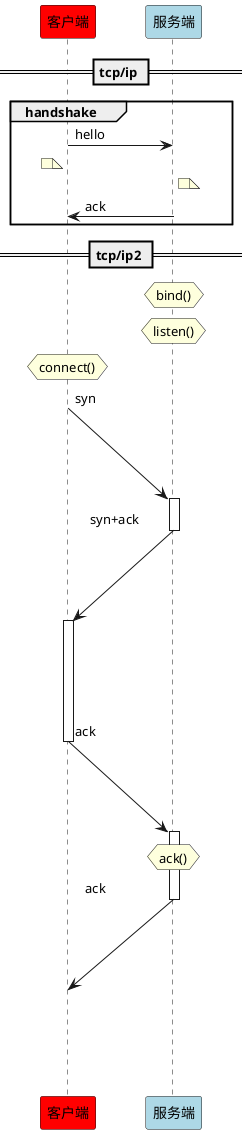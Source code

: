 @startuml
skinparam ParticipantPadding 20
skinparam BoxPadding 100
participant Client as "客户端" #red
participant Server as "服务端" #lightblue

== tcp/ip ==
group handshake
Client->Server: hello
note left  Client:
note right Server:
Server->Client: ack
end group

== tcp/ip2 ==

hnote over Server : bind()
hnote over Server : listen()
hnote over Client : connect()
Client->(90)Server ++ : syn
Server->(90)Client --++: syn+ack
Client->(90)Server --++: ack
hnote over Server : ack()
Server->(90)Client --: ack

@enduml